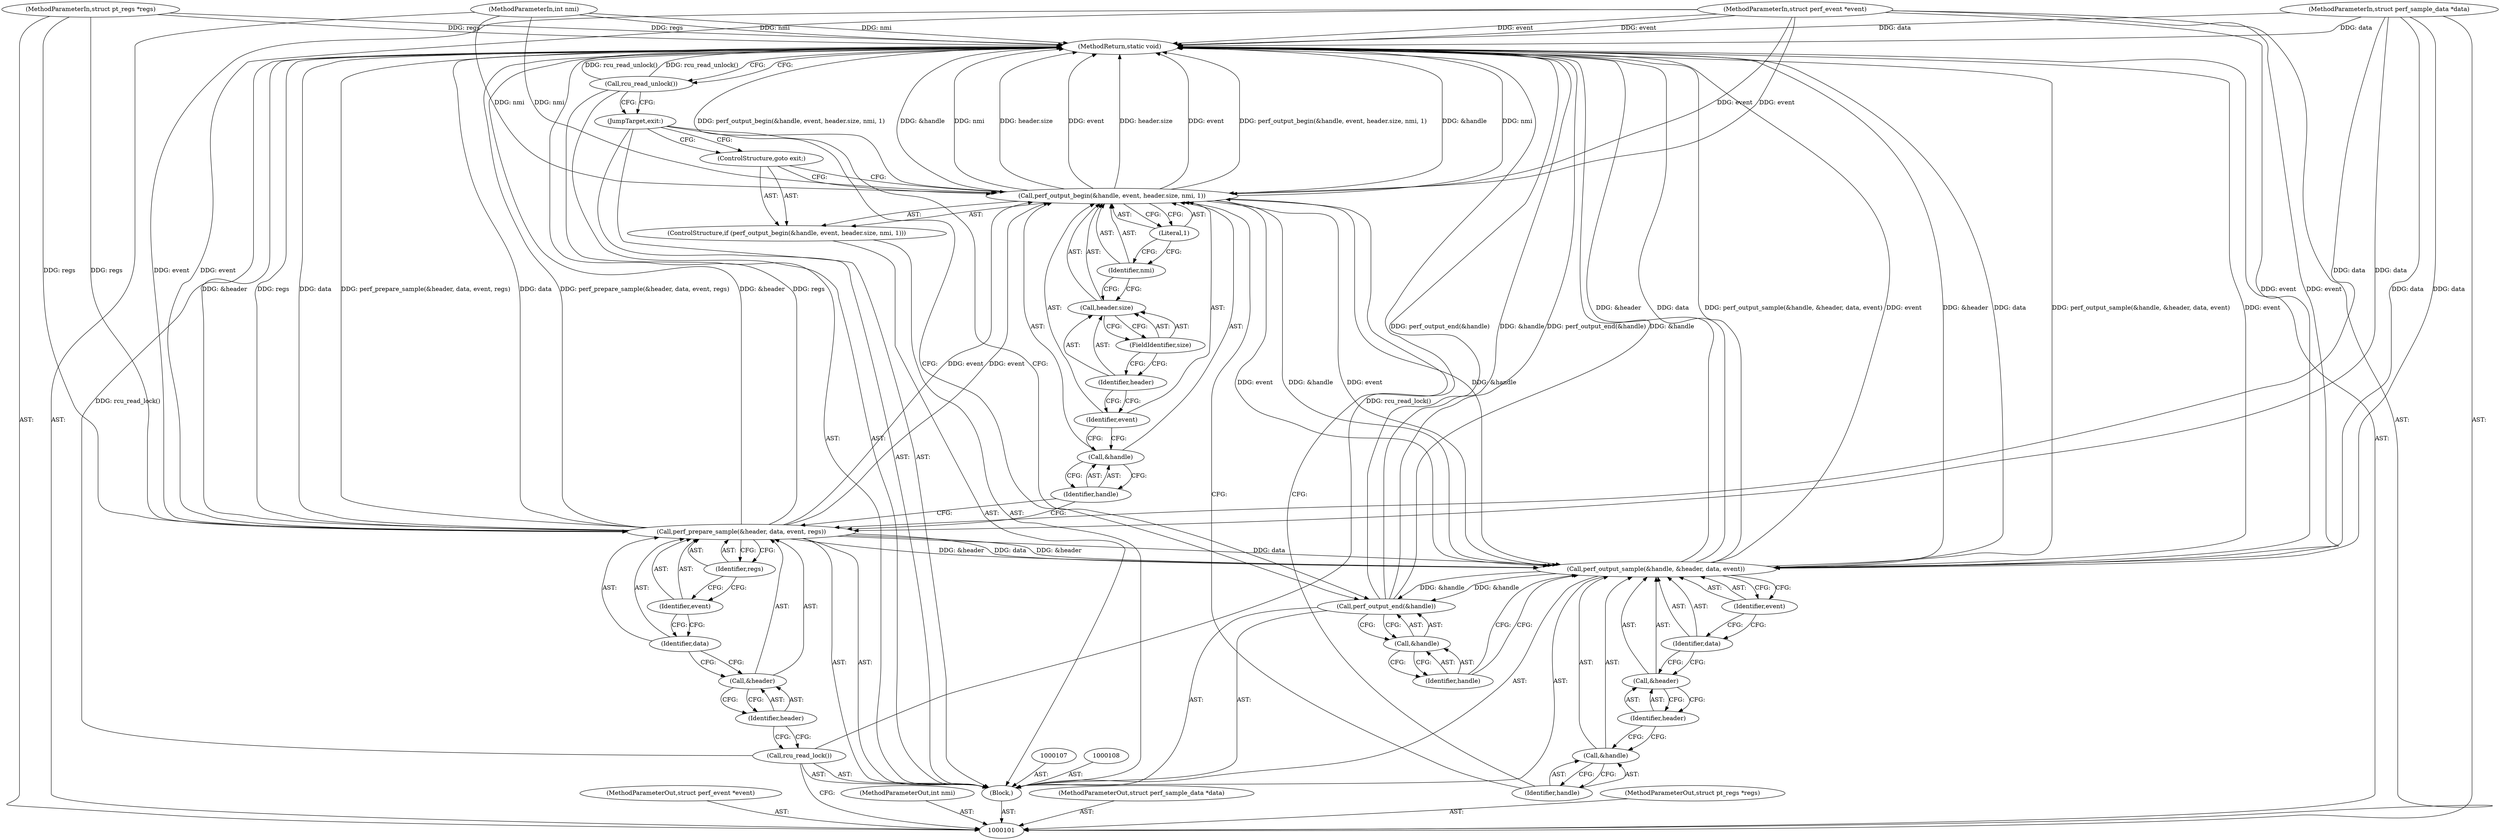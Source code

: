 digraph "1_linux_a8b0ca17b80e92faab46ee7179ba9e99ccb61233_59" {
"1000139" [label="(MethodReturn,static void)"];
"1000102" [label="(MethodParameterIn,struct perf_event *event)"];
"1000190" [label="(MethodParameterOut,struct perf_event *event)"];
"1000103" [label="(MethodParameterIn,int nmi)"];
"1000191" [label="(MethodParameterOut,int nmi)"];
"1000110" [label="(Call,perf_prepare_sample(&header, data, event, regs))"];
"1000111" [label="(Call,&header)"];
"1000112" [label="(Identifier,header)"];
"1000113" [label="(Identifier,data)"];
"1000114" [label="(Identifier,event)"];
"1000115" [label="(Identifier,regs)"];
"1000116" [label="(ControlStructure,if (perf_output_begin(&handle, event, header.size, nmi, 1)))"];
"1000118" [label="(Call,&handle)"];
"1000119" [label="(Identifier,handle)"];
"1000120" [label="(Identifier,event)"];
"1000121" [label="(Call,header.size)"];
"1000122" [label="(Identifier,header)"];
"1000123" [label="(FieldIdentifier,size)"];
"1000117" [label="(Call,perf_output_begin(&handle, event, header.size, nmi, 1))"];
"1000124" [label="(Identifier,nmi)"];
"1000125" [label="(Literal,1)"];
"1000126" [label="(ControlStructure,goto exit;)"];
"1000127" [label="(Call,perf_output_sample(&handle, &header, data, event))"];
"1000128" [label="(Call,&handle)"];
"1000129" [label="(Identifier,handle)"];
"1000130" [label="(Call,&header)"];
"1000131" [label="(Identifier,header)"];
"1000132" [label="(Identifier,data)"];
"1000133" [label="(Identifier,event)"];
"1000134" [label="(Call,perf_output_end(&handle))"];
"1000135" [label="(Call,&handle)"];
"1000136" [label="(Identifier,handle)"];
"1000104" [label="(MethodParameterIn,struct perf_sample_data *data)"];
"1000192" [label="(MethodParameterOut,struct perf_sample_data *data)"];
"1000137" [label="(JumpTarget,exit:)"];
"1000138" [label="(Call,rcu_read_unlock())"];
"1000105" [label="(MethodParameterIn,struct pt_regs *regs)"];
"1000193" [label="(MethodParameterOut,struct pt_regs *regs)"];
"1000106" [label="(Block,)"];
"1000109" [label="(Call,rcu_read_lock())"];
"1000139" -> "1000101"  [label="AST: "];
"1000139" -> "1000138"  [label="CFG: "];
"1000117" -> "1000139"  [label="DDG: perf_output_begin(&handle, event, header.size, nmi, 1)"];
"1000117" -> "1000139"  [label="DDG: &handle"];
"1000117" -> "1000139"  [label="DDG: nmi"];
"1000117" -> "1000139"  [label="DDG: header.size"];
"1000117" -> "1000139"  [label="DDG: event"];
"1000127" -> "1000139"  [label="DDG: &header"];
"1000127" -> "1000139"  [label="DDG: data"];
"1000127" -> "1000139"  [label="DDG: perf_output_sample(&handle, &header, data, event)"];
"1000127" -> "1000139"  [label="DDG: event"];
"1000104" -> "1000139"  [label="DDG: data"];
"1000105" -> "1000139"  [label="DDG: regs"];
"1000138" -> "1000139"  [label="DDG: rcu_read_unlock()"];
"1000110" -> "1000139"  [label="DDG: &header"];
"1000110" -> "1000139"  [label="DDG: regs"];
"1000110" -> "1000139"  [label="DDG: data"];
"1000110" -> "1000139"  [label="DDG: perf_prepare_sample(&header, data, event, regs)"];
"1000109" -> "1000139"  [label="DDG: rcu_read_lock()"];
"1000103" -> "1000139"  [label="DDG: nmi"];
"1000134" -> "1000139"  [label="DDG: perf_output_end(&handle)"];
"1000134" -> "1000139"  [label="DDG: &handle"];
"1000102" -> "1000139"  [label="DDG: event"];
"1000102" -> "1000101"  [label="AST: "];
"1000102" -> "1000139"  [label="DDG: event"];
"1000102" -> "1000110"  [label="DDG: event"];
"1000102" -> "1000117"  [label="DDG: event"];
"1000102" -> "1000127"  [label="DDG: event"];
"1000190" -> "1000101"  [label="AST: "];
"1000103" -> "1000101"  [label="AST: "];
"1000103" -> "1000139"  [label="DDG: nmi"];
"1000103" -> "1000117"  [label="DDG: nmi"];
"1000191" -> "1000101"  [label="AST: "];
"1000110" -> "1000106"  [label="AST: "];
"1000110" -> "1000115"  [label="CFG: "];
"1000111" -> "1000110"  [label="AST: "];
"1000113" -> "1000110"  [label="AST: "];
"1000114" -> "1000110"  [label="AST: "];
"1000115" -> "1000110"  [label="AST: "];
"1000119" -> "1000110"  [label="CFG: "];
"1000110" -> "1000139"  [label="DDG: &header"];
"1000110" -> "1000139"  [label="DDG: regs"];
"1000110" -> "1000139"  [label="DDG: data"];
"1000110" -> "1000139"  [label="DDG: perf_prepare_sample(&header, data, event, regs)"];
"1000104" -> "1000110"  [label="DDG: data"];
"1000102" -> "1000110"  [label="DDG: event"];
"1000105" -> "1000110"  [label="DDG: regs"];
"1000110" -> "1000117"  [label="DDG: event"];
"1000110" -> "1000127"  [label="DDG: &header"];
"1000110" -> "1000127"  [label="DDG: data"];
"1000111" -> "1000110"  [label="AST: "];
"1000111" -> "1000112"  [label="CFG: "];
"1000112" -> "1000111"  [label="AST: "];
"1000113" -> "1000111"  [label="CFG: "];
"1000112" -> "1000111"  [label="AST: "];
"1000112" -> "1000109"  [label="CFG: "];
"1000111" -> "1000112"  [label="CFG: "];
"1000113" -> "1000110"  [label="AST: "];
"1000113" -> "1000111"  [label="CFG: "];
"1000114" -> "1000113"  [label="CFG: "];
"1000114" -> "1000110"  [label="AST: "];
"1000114" -> "1000113"  [label="CFG: "];
"1000115" -> "1000114"  [label="CFG: "];
"1000115" -> "1000110"  [label="AST: "];
"1000115" -> "1000114"  [label="CFG: "];
"1000110" -> "1000115"  [label="CFG: "];
"1000116" -> "1000106"  [label="AST: "];
"1000117" -> "1000116"  [label="AST: "];
"1000126" -> "1000116"  [label="AST: "];
"1000118" -> "1000117"  [label="AST: "];
"1000118" -> "1000119"  [label="CFG: "];
"1000119" -> "1000118"  [label="AST: "];
"1000120" -> "1000118"  [label="CFG: "];
"1000119" -> "1000118"  [label="AST: "];
"1000119" -> "1000110"  [label="CFG: "];
"1000118" -> "1000119"  [label="CFG: "];
"1000120" -> "1000117"  [label="AST: "];
"1000120" -> "1000118"  [label="CFG: "];
"1000122" -> "1000120"  [label="CFG: "];
"1000121" -> "1000117"  [label="AST: "];
"1000121" -> "1000123"  [label="CFG: "];
"1000122" -> "1000121"  [label="AST: "];
"1000123" -> "1000121"  [label="AST: "];
"1000124" -> "1000121"  [label="CFG: "];
"1000122" -> "1000121"  [label="AST: "];
"1000122" -> "1000120"  [label="CFG: "];
"1000123" -> "1000122"  [label="CFG: "];
"1000123" -> "1000121"  [label="AST: "];
"1000123" -> "1000122"  [label="CFG: "];
"1000121" -> "1000123"  [label="CFG: "];
"1000117" -> "1000116"  [label="AST: "];
"1000117" -> "1000125"  [label="CFG: "];
"1000118" -> "1000117"  [label="AST: "];
"1000120" -> "1000117"  [label="AST: "];
"1000121" -> "1000117"  [label="AST: "];
"1000124" -> "1000117"  [label="AST: "];
"1000125" -> "1000117"  [label="AST: "];
"1000126" -> "1000117"  [label="CFG: "];
"1000129" -> "1000117"  [label="CFG: "];
"1000117" -> "1000139"  [label="DDG: perf_output_begin(&handle, event, header.size, nmi, 1)"];
"1000117" -> "1000139"  [label="DDG: &handle"];
"1000117" -> "1000139"  [label="DDG: nmi"];
"1000117" -> "1000139"  [label="DDG: header.size"];
"1000117" -> "1000139"  [label="DDG: event"];
"1000110" -> "1000117"  [label="DDG: event"];
"1000102" -> "1000117"  [label="DDG: event"];
"1000103" -> "1000117"  [label="DDG: nmi"];
"1000117" -> "1000127"  [label="DDG: &handle"];
"1000117" -> "1000127"  [label="DDG: event"];
"1000124" -> "1000117"  [label="AST: "];
"1000124" -> "1000121"  [label="CFG: "];
"1000125" -> "1000124"  [label="CFG: "];
"1000125" -> "1000117"  [label="AST: "];
"1000125" -> "1000124"  [label="CFG: "];
"1000117" -> "1000125"  [label="CFG: "];
"1000126" -> "1000116"  [label="AST: "];
"1000126" -> "1000117"  [label="CFG: "];
"1000137" -> "1000126"  [label="CFG: "];
"1000127" -> "1000106"  [label="AST: "];
"1000127" -> "1000133"  [label="CFG: "];
"1000128" -> "1000127"  [label="AST: "];
"1000130" -> "1000127"  [label="AST: "];
"1000132" -> "1000127"  [label="AST: "];
"1000133" -> "1000127"  [label="AST: "];
"1000136" -> "1000127"  [label="CFG: "];
"1000127" -> "1000139"  [label="DDG: &header"];
"1000127" -> "1000139"  [label="DDG: data"];
"1000127" -> "1000139"  [label="DDG: perf_output_sample(&handle, &header, data, event)"];
"1000127" -> "1000139"  [label="DDG: event"];
"1000117" -> "1000127"  [label="DDG: &handle"];
"1000117" -> "1000127"  [label="DDG: event"];
"1000110" -> "1000127"  [label="DDG: &header"];
"1000110" -> "1000127"  [label="DDG: data"];
"1000104" -> "1000127"  [label="DDG: data"];
"1000102" -> "1000127"  [label="DDG: event"];
"1000127" -> "1000134"  [label="DDG: &handle"];
"1000128" -> "1000127"  [label="AST: "];
"1000128" -> "1000129"  [label="CFG: "];
"1000129" -> "1000128"  [label="AST: "];
"1000131" -> "1000128"  [label="CFG: "];
"1000129" -> "1000128"  [label="AST: "];
"1000129" -> "1000117"  [label="CFG: "];
"1000128" -> "1000129"  [label="CFG: "];
"1000130" -> "1000127"  [label="AST: "];
"1000130" -> "1000131"  [label="CFG: "];
"1000131" -> "1000130"  [label="AST: "];
"1000132" -> "1000130"  [label="CFG: "];
"1000131" -> "1000130"  [label="AST: "];
"1000131" -> "1000128"  [label="CFG: "];
"1000130" -> "1000131"  [label="CFG: "];
"1000132" -> "1000127"  [label="AST: "];
"1000132" -> "1000130"  [label="CFG: "];
"1000133" -> "1000132"  [label="CFG: "];
"1000133" -> "1000127"  [label="AST: "];
"1000133" -> "1000132"  [label="CFG: "];
"1000127" -> "1000133"  [label="CFG: "];
"1000134" -> "1000106"  [label="AST: "];
"1000134" -> "1000135"  [label="CFG: "];
"1000135" -> "1000134"  [label="AST: "];
"1000137" -> "1000134"  [label="CFG: "];
"1000134" -> "1000139"  [label="DDG: perf_output_end(&handle)"];
"1000134" -> "1000139"  [label="DDG: &handle"];
"1000127" -> "1000134"  [label="DDG: &handle"];
"1000135" -> "1000134"  [label="AST: "];
"1000135" -> "1000136"  [label="CFG: "];
"1000136" -> "1000135"  [label="AST: "];
"1000134" -> "1000135"  [label="CFG: "];
"1000136" -> "1000135"  [label="AST: "];
"1000136" -> "1000127"  [label="CFG: "];
"1000135" -> "1000136"  [label="CFG: "];
"1000104" -> "1000101"  [label="AST: "];
"1000104" -> "1000139"  [label="DDG: data"];
"1000104" -> "1000110"  [label="DDG: data"];
"1000104" -> "1000127"  [label="DDG: data"];
"1000192" -> "1000101"  [label="AST: "];
"1000137" -> "1000106"  [label="AST: "];
"1000137" -> "1000134"  [label="CFG: "];
"1000137" -> "1000126"  [label="CFG: "];
"1000138" -> "1000137"  [label="CFG: "];
"1000138" -> "1000106"  [label="AST: "];
"1000138" -> "1000137"  [label="CFG: "];
"1000139" -> "1000138"  [label="CFG: "];
"1000138" -> "1000139"  [label="DDG: rcu_read_unlock()"];
"1000105" -> "1000101"  [label="AST: "];
"1000105" -> "1000139"  [label="DDG: regs"];
"1000105" -> "1000110"  [label="DDG: regs"];
"1000193" -> "1000101"  [label="AST: "];
"1000106" -> "1000101"  [label="AST: "];
"1000107" -> "1000106"  [label="AST: "];
"1000108" -> "1000106"  [label="AST: "];
"1000109" -> "1000106"  [label="AST: "];
"1000110" -> "1000106"  [label="AST: "];
"1000116" -> "1000106"  [label="AST: "];
"1000127" -> "1000106"  [label="AST: "];
"1000134" -> "1000106"  [label="AST: "];
"1000137" -> "1000106"  [label="AST: "];
"1000138" -> "1000106"  [label="AST: "];
"1000109" -> "1000106"  [label="AST: "];
"1000109" -> "1000101"  [label="CFG: "];
"1000112" -> "1000109"  [label="CFG: "];
"1000109" -> "1000139"  [label="DDG: rcu_read_lock()"];
}
